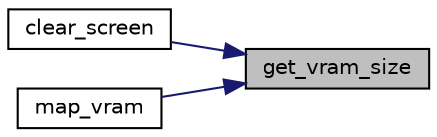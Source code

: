 digraph "get_vram_size"
{
 // LATEX_PDF_SIZE
  edge [fontname="Helvetica",fontsize="10",labelfontname="Helvetica",labelfontsize="10"];
  node [fontname="Helvetica",fontsize="10",shape=record];
  rankdir="RL";
  Node1 [label="get_vram_size",height=0.2,width=0.4,color="black", fillcolor="grey75", style="filled", fontcolor="black",tooltip="gets Vram size of the given mode"];
  Node1 -> Node2 [dir="back",color="midnightblue",fontsize="10",style="solid",fontname="Helvetica"];
  Node2 [label="clear_screen",height=0.2,width=0.4,color="black", fillcolor="white", style="filled",URL="$group__graphics.html#gafa445e5837d138c8bc596dd2f287fc44",tooltip="clears video memory buffer"];
  Node1 -> Node3 [dir="back",color="midnightblue",fontsize="10",style="solid",fontname="Helvetica"];
  Node3 [label="map_vram",height=0.2,width=0.4,color="black", fillcolor="white", style="filled",URL="$group__graphics.html#ga78fda8a56aed2c406353ad605e361073",tooltip="maps vram into memory"];
}
